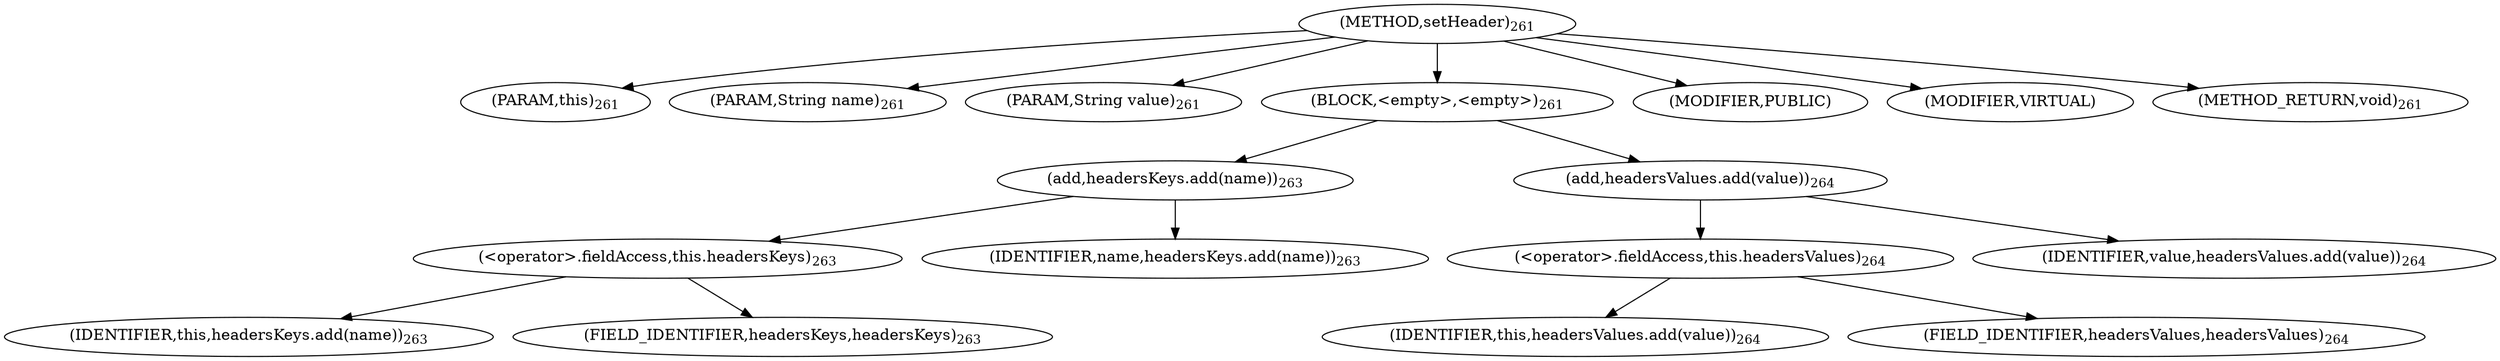 digraph "setHeader" {  
"411" [label = <(METHOD,setHeader)<SUB>261</SUB>> ]
"412" [label = <(PARAM,this)<SUB>261</SUB>> ]
"413" [label = <(PARAM,String name)<SUB>261</SUB>> ]
"414" [label = <(PARAM,String value)<SUB>261</SUB>> ]
"415" [label = <(BLOCK,&lt;empty&gt;,&lt;empty&gt;)<SUB>261</SUB>> ]
"416" [label = <(add,headersKeys.add(name))<SUB>263</SUB>> ]
"417" [label = <(&lt;operator&gt;.fieldAccess,this.headersKeys)<SUB>263</SUB>> ]
"418" [label = <(IDENTIFIER,this,headersKeys.add(name))<SUB>263</SUB>> ]
"419" [label = <(FIELD_IDENTIFIER,headersKeys,headersKeys)<SUB>263</SUB>> ]
"420" [label = <(IDENTIFIER,name,headersKeys.add(name))<SUB>263</SUB>> ]
"421" [label = <(add,headersValues.add(value))<SUB>264</SUB>> ]
"422" [label = <(&lt;operator&gt;.fieldAccess,this.headersValues)<SUB>264</SUB>> ]
"423" [label = <(IDENTIFIER,this,headersValues.add(value))<SUB>264</SUB>> ]
"424" [label = <(FIELD_IDENTIFIER,headersValues,headersValues)<SUB>264</SUB>> ]
"425" [label = <(IDENTIFIER,value,headersValues.add(value))<SUB>264</SUB>> ]
"426" [label = <(MODIFIER,PUBLIC)> ]
"427" [label = <(MODIFIER,VIRTUAL)> ]
"428" [label = <(METHOD_RETURN,void)<SUB>261</SUB>> ]
  "411" -> "412" 
  "411" -> "413" 
  "411" -> "414" 
  "411" -> "415" 
  "411" -> "426" 
  "411" -> "427" 
  "411" -> "428" 
  "415" -> "416" 
  "415" -> "421" 
  "416" -> "417" 
  "416" -> "420" 
  "417" -> "418" 
  "417" -> "419" 
  "421" -> "422" 
  "421" -> "425" 
  "422" -> "423" 
  "422" -> "424" 
}
